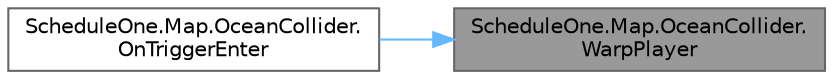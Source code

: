digraph "ScheduleOne.Map.OceanCollider.WarpPlayer"
{
 // LATEX_PDF_SIZE
  bgcolor="transparent";
  edge [fontname=Helvetica,fontsize=10,labelfontname=Helvetica,labelfontsize=10];
  node [fontname=Helvetica,fontsize=10,shape=box,height=0.2,width=0.4];
  rankdir="RL";
  Node1 [id="Node000001",label="ScheduleOne.Map.OceanCollider.\lWarpPlayer",height=0.2,width=0.4,color="gray40", fillcolor="grey60", style="filled", fontcolor="black",tooltip=" "];
  Node1 -> Node2 [id="edge1_Node000001_Node000002",dir="back",color="steelblue1",style="solid",tooltip=" "];
  Node2 [id="Node000002",label="ScheduleOne.Map.OceanCollider.\lOnTriggerEnter",height=0.2,width=0.4,color="grey40", fillcolor="white", style="filled",URL="$class_schedule_one_1_1_map_1_1_ocean_collider.html#a70a05eedd346fc849460545e06b7fe0b",tooltip=" "];
}
